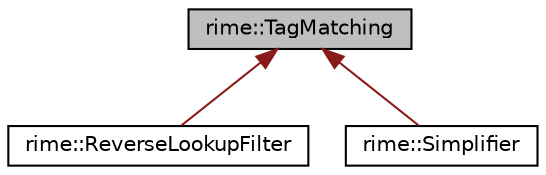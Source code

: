digraph "rime::TagMatching"
{
  edge [fontname="Helvetica",fontsize="10",labelfontname="Helvetica",labelfontsize="10"];
  node [fontname="Helvetica",fontsize="10",shape=record];
  Node1 [label="rime::TagMatching",height=0.2,width=0.4,color="black", fillcolor="grey75", style="filled" fontcolor="black"];
  Node1 -> Node2 [dir="back",color="firebrick4",fontsize="10",style="solid",fontname="Helvetica"];
  Node2 [label="rime::ReverseLookupFilter",height=0.2,width=0.4,color="black", fillcolor="white", style="filled",URL="$a00132.html"];
  Node1 -> Node3 [dir="back",color="firebrick4",fontsize="10",style="solid",fontname="Helvetica"];
  Node3 [label="rime::Simplifier",height=0.2,width=0.4,color="black", fillcolor="white", style="filled",URL="$a00180.html"];
}
